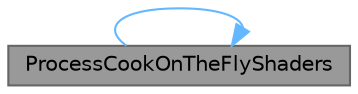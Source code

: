 digraph "ProcessCookOnTheFlyShaders"
{
 // INTERACTIVE_SVG=YES
 // LATEX_PDF_SIZE
  bgcolor="transparent";
  edge [fontname=Helvetica,fontsize=10,labelfontname=Helvetica,labelfontsize=10];
  node [fontname=Helvetica,fontsize=10,shape=box,height=0.2,width=0.4];
  rankdir="LR";
  Node1 [id="Node000001",label="ProcessCookOnTheFlyShaders",height=0.2,width=0.4,color="gray40", fillcolor="grey60", style="filled", fontcolor="black",tooltip="Handles serializing in MeshMaterialMaps or GlobalShaderMap from a CookOnTheFly command and applying t..."];
  Node1 -> Node1 [id="edge1_Node000001_Node000001",color="steelblue1",style="solid",tooltip=" "];
}
